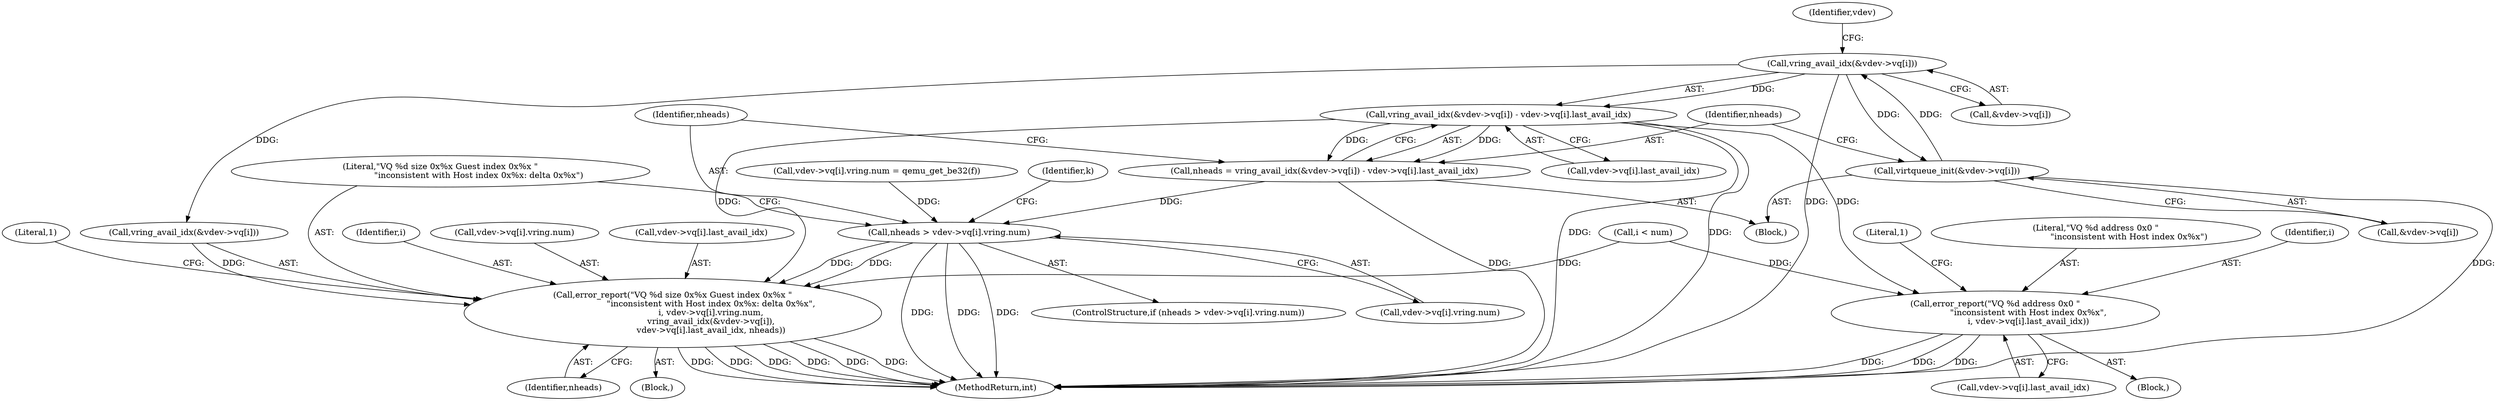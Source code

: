 digraph "0_qemu_a890a2f9137ac3cf5b607649e66a6f3a5512d8dc@array" {
"1000312" [label="(Call,vring_avail_idx(&vdev->vq[i]) - vdev->vq[i].last_avail_idx)"];
"1000313" [label="(Call,vring_avail_idx(&vdev->vq[i]))"];
"1000303" [label="(Call,virtqueue_init(&vdev->vq[i]))"];
"1000310" [label="(Call,nheads = vring_avail_idx(&vdev->vq[i]) - vdev->vq[i].last_avail_idx)"];
"1000328" [label="(Call,nheads > vdev->vq[i].vring.num)"];
"1000340" [label="(Call,error_report(\"VQ %d size 0x%x Guest index 0x%x \"\n                             \"inconsistent with Host index 0x%x: delta 0x%x\",\n                             i, vdev->vq[i].vring.num,\n                             vring_avail_idx(&vdev->vq[i]),\n                             vdev->vq[i].last_avail_idx, nheads))"];
"1000380" [label="(Call,error_report(\"VQ %d address 0x0 \"\n                         \"inconsistent with Host index 0x%x\",\n                         i, vdev->vq[i].last_avail_idx))"];
"1000310" [label="(Call,nheads = vring_avail_idx(&vdev->vq[i]) - vdev->vq[i].last_avail_idx)"];
"1000301" [label="(Block,)"];
"1000343" [label="(Call,vdev->vq[i].vring.num)"];
"1000379" [label="(Block,)"];
"1000359" [label="(Call,vdev->vq[i].last_avail_idx)"];
"1000320" [label="(Call,vdev->vq[i].last_avail_idx)"];
"1000342" [label="(Identifier,i)"];
"1000392" [label="(Literal,1)"];
"1000383" [label="(Call,vdev->vq[i].last_avail_idx)"];
"1000311" [label="(Identifier,nheads)"];
"1000303" [label="(Call,virtqueue_init(&vdev->vq[i]))"];
"1000340" [label="(Call,error_report(\"VQ %d size 0x%x Guest index 0x%x \"\n                             \"inconsistent with Host index 0x%x: delta 0x%x\",\n                             i, vdev->vq[i].vring.num,\n                             vring_avail_idx(&vdev->vq[i]),\n                             vdev->vq[i].last_avail_idx, nheads))"];
"1000329" [label="(Identifier,nheads)"];
"1000380" [label="(Call,error_report(\"VQ %d address 0x0 \"\n                         \"inconsistent with Host index 0x%x\",\n                         i, vdev->vq[i].last_avail_idx))"];
"1000226" [label="(Call,vdev->vq[i].vring.num = qemu_get_be32(f))"];
"1000327" [label="(ControlStructure,if (nheads > vdev->vq[i].vring.num))"];
"1000366" [label="(Identifier,nheads)"];
"1000339" [label="(Block,)"];
"1000395" [label="(Identifier,k)"];
"1000220" [label="(Call,i < num)"];
"1000323" [label="(Identifier,vdev)"];
"1000304" [label="(Call,&vdev->vq[i])"];
"1000314" [label="(Call,&vdev->vq[i])"];
"1000312" [label="(Call,vring_avail_idx(&vdev->vq[i]) - vdev->vq[i].last_avail_idx)"];
"1000415" [label="(MethodReturn,int)"];
"1000341" [label="(Literal,\"VQ %d size 0x%x Guest index 0x%x \"\n                             \"inconsistent with Host index 0x%x: delta 0x%x\")"];
"1000313" [label="(Call,vring_avail_idx(&vdev->vq[i]))"];
"1000369" [label="(Literal,1)"];
"1000381" [label="(Literal,\"VQ %d address 0x0 \"\n                         \"inconsistent with Host index 0x%x\")"];
"1000382" [label="(Identifier,i)"];
"1000352" [label="(Call,vring_avail_idx(&vdev->vq[i]))"];
"1000330" [label="(Call,vdev->vq[i].vring.num)"];
"1000328" [label="(Call,nheads > vdev->vq[i].vring.num)"];
"1000312" -> "1000310"  [label="AST: "];
"1000312" -> "1000320"  [label="CFG: "];
"1000313" -> "1000312"  [label="AST: "];
"1000320" -> "1000312"  [label="AST: "];
"1000310" -> "1000312"  [label="CFG: "];
"1000312" -> "1000415"  [label="DDG: "];
"1000312" -> "1000415"  [label="DDG: "];
"1000312" -> "1000310"  [label="DDG: "];
"1000312" -> "1000310"  [label="DDG: "];
"1000313" -> "1000312"  [label="DDG: "];
"1000312" -> "1000340"  [label="DDG: "];
"1000312" -> "1000380"  [label="DDG: "];
"1000313" -> "1000314"  [label="CFG: "];
"1000314" -> "1000313"  [label="AST: "];
"1000323" -> "1000313"  [label="CFG: "];
"1000313" -> "1000415"  [label="DDG: "];
"1000313" -> "1000303"  [label="DDG: "];
"1000303" -> "1000313"  [label="DDG: "];
"1000313" -> "1000352"  [label="DDG: "];
"1000303" -> "1000301"  [label="AST: "];
"1000303" -> "1000304"  [label="CFG: "];
"1000304" -> "1000303"  [label="AST: "];
"1000311" -> "1000303"  [label="CFG: "];
"1000303" -> "1000415"  [label="DDG: "];
"1000310" -> "1000301"  [label="AST: "];
"1000311" -> "1000310"  [label="AST: "];
"1000329" -> "1000310"  [label="CFG: "];
"1000310" -> "1000415"  [label="DDG: "];
"1000310" -> "1000328"  [label="DDG: "];
"1000328" -> "1000327"  [label="AST: "];
"1000328" -> "1000330"  [label="CFG: "];
"1000329" -> "1000328"  [label="AST: "];
"1000330" -> "1000328"  [label="AST: "];
"1000341" -> "1000328"  [label="CFG: "];
"1000395" -> "1000328"  [label="CFG: "];
"1000328" -> "1000415"  [label="DDG: "];
"1000328" -> "1000415"  [label="DDG: "];
"1000328" -> "1000415"  [label="DDG: "];
"1000226" -> "1000328"  [label="DDG: "];
"1000328" -> "1000340"  [label="DDG: "];
"1000328" -> "1000340"  [label="DDG: "];
"1000340" -> "1000339"  [label="AST: "];
"1000340" -> "1000366"  [label="CFG: "];
"1000341" -> "1000340"  [label="AST: "];
"1000342" -> "1000340"  [label="AST: "];
"1000343" -> "1000340"  [label="AST: "];
"1000352" -> "1000340"  [label="AST: "];
"1000359" -> "1000340"  [label="AST: "];
"1000366" -> "1000340"  [label="AST: "];
"1000369" -> "1000340"  [label="CFG: "];
"1000340" -> "1000415"  [label="DDG: "];
"1000340" -> "1000415"  [label="DDG: "];
"1000340" -> "1000415"  [label="DDG: "];
"1000340" -> "1000415"  [label="DDG: "];
"1000340" -> "1000415"  [label="DDG: "];
"1000340" -> "1000415"  [label="DDG: "];
"1000220" -> "1000340"  [label="DDG: "];
"1000352" -> "1000340"  [label="DDG: "];
"1000380" -> "1000379"  [label="AST: "];
"1000380" -> "1000383"  [label="CFG: "];
"1000381" -> "1000380"  [label="AST: "];
"1000382" -> "1000380"  [label="AST: "];
"1000383" -> "1000380"  [label="AST: "];
"1000392" -> "1000380"  [label="CFG: "];
"1000380" -> "1000415"  [label="DDG: "];
"1000380" -> "1000415"  [label="DDG: "];
"1000380" -> "1000415"  [label="DDG: "];
"1000220" -> "1000380"  [label="DDG: "];
}
